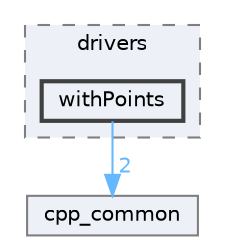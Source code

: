 digraph "withPoints"
{
 // LATEX_PDF_SIZE
  bgcolor="transparent";
  edge [fontname=Helvetica,fontsize=10,labelfontname=Helvetica,labelfontsize=10];
  node [fontname=Helvetica,fontsize=10,shape=box,height=0.2,width=0.4];
  compound=true
  subgraph clusterdir_4fe5cf12322eb0f9892753dc20f1484c {
    graph [ bgcolor="#edf0f7", pencolor="grey50", label="drivers", fontname=Helvetica,fontsize=10 style="filled,dashed", URL="dir_4fe5cf12322eb0f9892753dc20f1484c.html",tooltip=""]
  dir_b609af6fd3b22b7b33e833167b53849a [label="withPoints", fillcolor="#edf0f7", color="grey25", style="filled,bold", URL="dir_b609af6fd3b22b7b33e833167b53849a.html",tooltip=""];
  }
  dir_f413d2883acb285bdeb0fac3ae939ed0 [label="cpp_common", fillcolor="#edf0f7", color="grey50", style="filled", URL="dir_f413d2883acb285bdeb0fac3ae939ed0.html",tooltip=""];
  dir_b609af6fd3b22b7b33e833167b53849a->dir_f413d2883acb285bdeb0fac3ae939ed0 [headlabel="2", labeldistance=1.5 headhref="dir_000096_000036.html" href="dir_000096_000036.html" color="steelblue1" fontcolor="steelblue1"];
}
